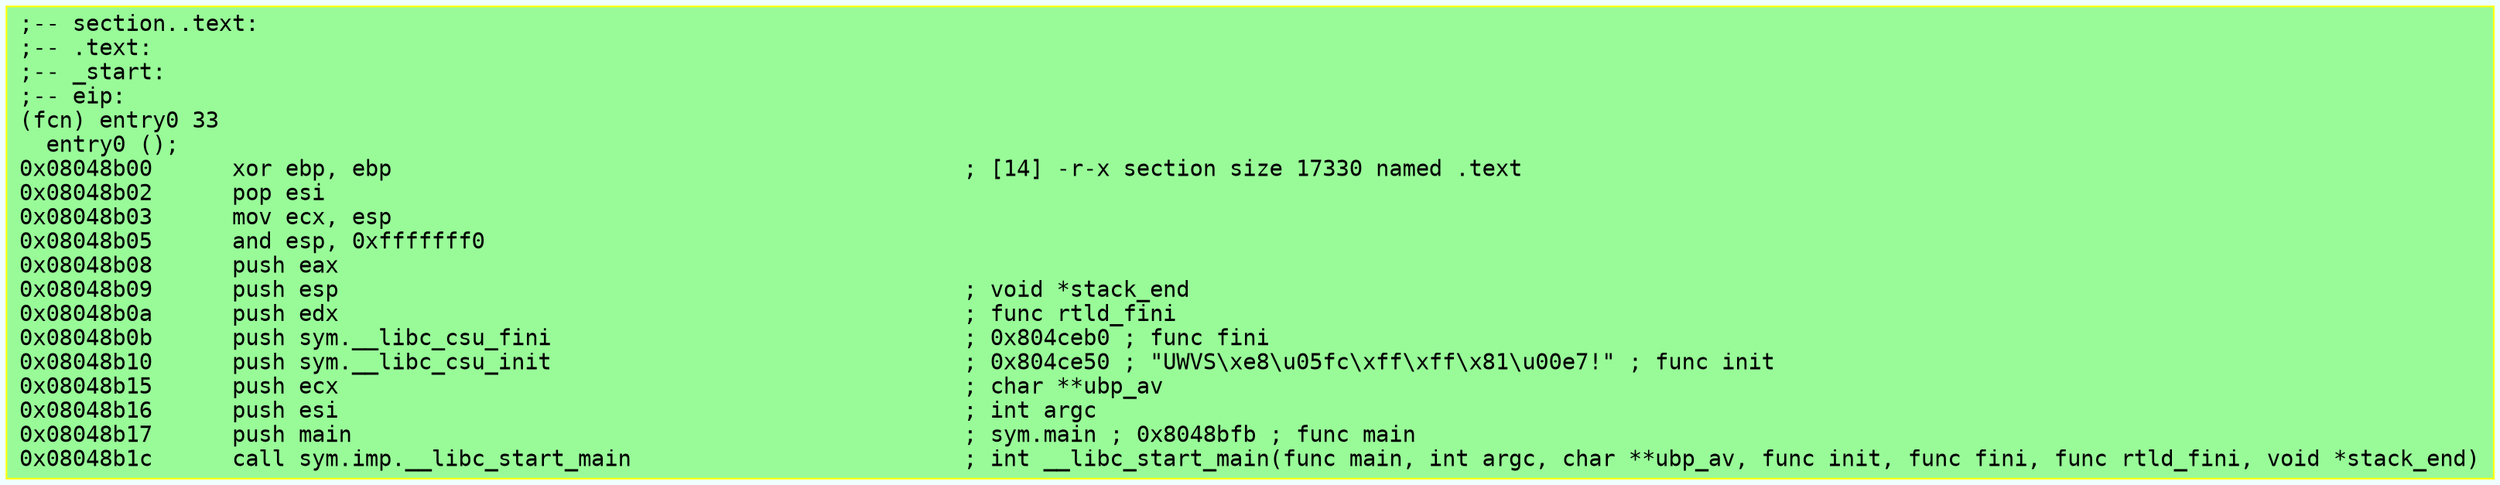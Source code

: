 digraph code {
	graph [bgcolor=azure fontsize=8 fontname="Courier" splines="ortho"];
	node [fillcolor=gray style=filled shape=box];
	edge [arrowhead="normal"];
	"0x08048b00" [URL="entry0/0x08048b00", fillcolor="palegreen",color="yellow", fontname="Courier",label=";-- section..text:\l;-- .text:\l;-- _start:\l;-- eip:\l(fcn) entry0 33\l  entry0 ();\l0x08048b00      xor ebp, ebp                                           ; [14] -r-x section size 17330 named .text\l0x08048b02      pop esi\l0x08048b03      mov ecx, esp\l0x08048b05      and esp, 0xfffffff0\l0x08048b08      push eax\l0x08048b09      push esp                                               ; void *stack_end\l0x08048b0a      push edx                                               ; func rtld_fini\l0x08048b0b      push sym.__libc_csu_fini                               ; 0x804ceb0 ; func fini\l0x08048b10      push sym.__libc_csu_init                               ; 0x804ce50 ; \"UWVS\\xe8\\u05fc\\xff\\xff\\x81\\u00e7!\" ; func init\l0x08048b15      push ecx                                               ; char **ubp_av\l0x08048b16      push esi                                               ; int argc\l0x08048b17      push main                                              ; sym.main ; 0x8048bfb ; func main\l0x08048b1c      call sym.imp.__libc_start_main                         ; int __libc_start_main(func main, int argc, char **ubp_av, func init, func fini, func rtld_fini, void *stack_end)\l"]
}
